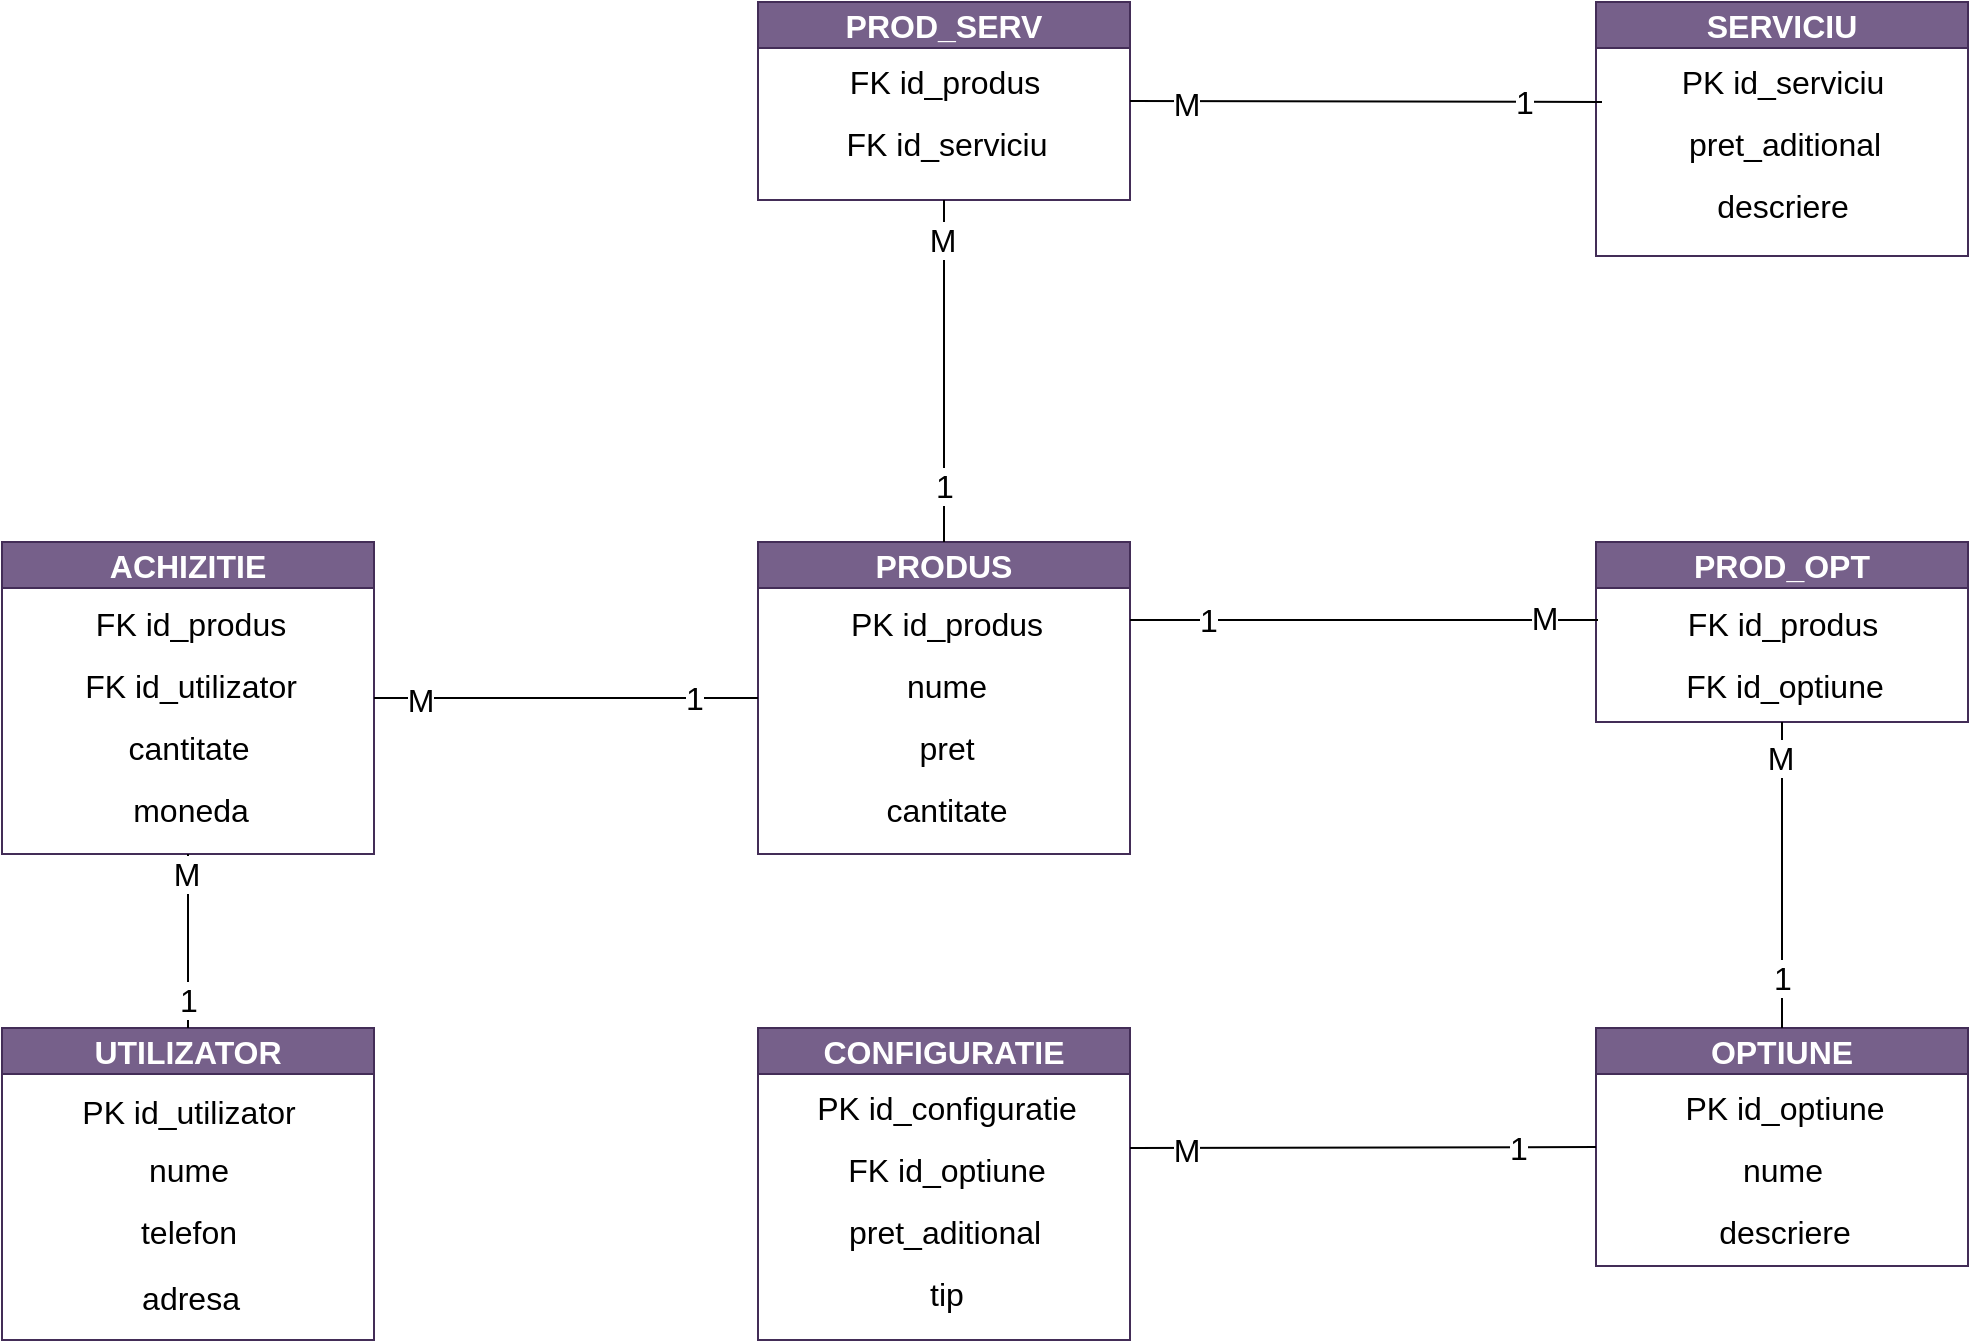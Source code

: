 <mxfile version="21.3.2" type="device">
  <diagram name="Page-1" id="Z1cLhGLD9uSRubTSOpBj">
    <mxGraphModel dx="1900" dy="1256" grid="0" gridSize="10" guides="1" tooltips="1" connect="1" arrows="1" fold="1" page="0" pageScale="1" pageWidth="850" pageHeight="1100" math="0" shadow="0">
      <root>
        <mxCell id="0" />
        <mxCell id="1" parent="0" />
        <mxCell id="xO1XIg9V9NhLw2bQxRjs-2" value="ACHIZITIE" style="swimlane;whiteSpace=wrap;html=1;fontSize=16;fillColor=#76608a;strokeColor=#432D57;fontColor=#ffffff;" vertex="1" parent="1">
          <mxGeometry x="-254" y="51" width="186" height="156" as="geometry" />
        </mxCell>
        <mxCell id="xO1XIg9V9NhLw2bQxRjs-33" value="FK id_produs" style="text;html=1;align=center;verticalAlign=middle;resizable=0;points=[];autosize=1;strokeColor=none;fillColor=none;fontSize=16;" vertex="1" parent="xO1XIg9V9NhLw2bQxRjs-2">
          <mxGeometry x="37" y="25" width="113" height="31" as="geometry" />
        </mxCell>
        <mxCell id="xO1XIg9V9NhLw2bQxRjs-34" value="FK id_utilizator" style="text;html=1;align=center;verticalAlign=middle;resizable=0;points=[];autosize=1;strokeColor=none;fillColor=none;fontSize=16;" vertex="1" parent="xO1XIg9V9NhLw2bQxRjs-2">
          <mxGeometry x="32" y="56" width="124" height="31" as="geometry" />
        </mxCell>
        <mxCell id="xO1XIg9V9NhLw2bQxRjs-35" value="cantitate" style="text;html=1;align=center;verticalAlign=middle;resizable=0;points=[];autosize=1;strokeColor=none;fillColor=none;fontSize=16;" vertex="1" parent="xO1XIg9V9NhLw2bQxRjs-2">
          <mxGeometry x="54" y="87" width="78" height="31" as="geometry" />
        </mxCell>
        <mxCell id="xO1XIg9V9NhLw2bQxRjs-36" value="moneda" style="text;html=1;align=center;verticalAlign=middle;resizable=0;points=[];autosize=1;strokeColor=none;fillColor=none;fontSize=16;" vertex="1" parent="xO1XIg9V9NhLw2bQxRjs-2">
          <mxGeometry x="56" y="118" width="76" height="31" as="geometry" />
        </mxCell>
        <mxCell id="xO1XIg9V9NhLw2bQxRjs-4" value="UTILIZATOR" style="swimlane;whiteSpace=wrap;html=1;fontSize=16;fillColor=#76608a;strokeColor=#432D57;fontColor=#ffffff;" vertex="1" parent="1">
          <mxGeometry x="-254" y="294" width="186" height="156" as="geometry" />
        </mxCell>
        <mxCell id="xO1XIg9V9NhLw2bQxRjs-37" value="PK id_utilizator" style="text;html=1;align=center;verticalAlign=middle;resizable=0;points=[];autosize=1;strokeColor=none;fillColor=none;fontSize=16;" vertex="1" parent="xO1XIg9V9NhLw2bQxRjs-4">
          <mxGeometry x="30.5" y="26" width="125" height="31" as="geometry" />
        </mxCell>
        <mxCell id="xO1XIg9V9NhLw2bQxRjs-39" value="nume" style="text;html=1;align=center;verticalAlign=middle;resizable=0;points=[];autosize=1;strokeColor=none;fillColor=none;fontSize=16;" vertex="1" parent="xO1XIg9V9NhLw2bQxRjs-4">
          <mxGeometry x="64" y="55" width="58" height="31" as="geometry" />
        </mxCell>
        <mxCell id="xO1XIg9V9NhLw2bQxRjs-40" value="telefon" style="text;html=1;align=center;verticalAlign=middle;resizable=0;points=[];autosize=1;strokeColor=none;fillColor=none;fontSize=16;" vertex="1" parent="xO1XIg9V9NhLw2bQxRjs-4">
          <mxGeometry x="60" y="86" width="66" height="31" as="geometry" />
        </mxCell>
        <mxCell id="xO1XIg9V9NhLw2bQxRjs-41" value="adresa" style="text;html=1;align=center;verticalAlign=middle;resizable=0;points=[];autosize=1;strokeColor=none;fillColor=none;fontSize=16;" vertex="1" parent="xO1XIg9V9NhLw2bQxRjs-4">
          <mxGeometry x="60" y="119" width="67" height="31" as="geometry" />
        </mxCell>
        <mxCell id="xO1XIg9V9NhLw2bQxRjs-5" value="PRODUS" style="swimlane;whiteSpace=wrap;html=1;fontSize=16;fillColor=#76608a;strokeColor=#432D57;fontColor=#ffffff;" vertex="1" parent="1">
          <mxGeometry x="124" y="51" width="186" height="156" as="geometry" />
        </mxCell>
        <mxCell id="xO1XIg9V9NhLw2bQxRjs-15" value="PK id_produs" style="text;html=1;align=center;verticalAlign=middle;resizable=0;points=[];autosize=1;strokeColor=none;fillColor=none;fontSize=16;" vertex="1" parent="xO1XIg9V9NhLw2bQxRjs-5">
          <mxGeometry x="36.5" y="25" width="114" height="31" as="geometry" />
        </mxCell>
        <mxCell id="xO1XIg9V9NhLw2bQxRjs-16" value="nume" style="text;html=1;align=center;verticalAlign=middle;resizable=0;points=[];autosize=1;strokeColor=none;fillColor=none;fontSize=16;" vertex="1" parent="xO1XIg9V9NhLw2bQxRjs-5">
          <mxGeometry x="64.5" y="56" width="58" height="31" as="geometry" />
        </mxCell>
        <mxCell id="xO1XIg9V9NhLw2bQxRjs-17" value="pret" style="text;html=1;align=center;verticalAlign=middle;resizable=0;points=[];autosize=1;strokeColor=none;fillColor=none;fontSize=16;" vertex="1" parent="xO1XIg9V9NhLw2bQxRjs-5">
          <mxGeometry x="70.5" y="87" width="46" height="31" as="geometry" />
        </mxCell>
        <mxCell id="xO1XIg9V9NhLw2bQxRjs-18" value="cantitate" style="text;html=1;align=center;verticalAlign=middle;resizable=0;points=[];autosize=1;strokeColor=none;fillColor=none;fontSize=16;" vertex="1" parent="xO1XIg9V9NhLw2bQxRjs-5">
          <mxGeometry x="54.5" y="118" width="78" height="31" as="geometry" />
        </mxCell>
        <mxCell id="xO1XIg9V9NhLw2bQxRjs-6" value="PROD_SERV" style="swimlane;whiteSpace=wrap;html=1;fontSize=16;fillColor=#76608a;strokeColor=#432D57;fontColor=#ffffff;startSize=23;" vertex="1" parent="1">
          <mxGeometry x="124" y="-219" width="186" height="99" as="geometry" />
        </mxCell>
        <mxCell id="xO1XIg9V9NhLw2bQxRjs-19" value="FK id_produs" style="text;html=1;align=center;verticalAlign=middle;resizable=0;points=[];autosize=1;strokeColor=none;fillColor=none;fontSize=16;" vertex="1" parent="xO1XIg9V9NhLw2bQxRjs-6">
          <mxGeometry x="36.5" y="24" width="113" height="31" as="geometry" />
        </mxCell>
        <mxCell id="xO1XIg9V9NhLw2bQxRjs-20" value="FK id_serviciu" style="text;html=1;align=center;verticalAlign=middle;resizable=0;points=[];autosize=1;strokeColor=none;fillColor=none;fontSize=16;" vertex="1" parent="xO1XIg9V9NhLw2bQxRjs-6">
          <mxGeometry x="35" y="55" width="118" height="31" as="geometry" />
        </mxCell>
        <mxCell id="xO1XIg9V9NhLw2bQxRjs-7" value="SERVICIU" style="swimlane;whiteSpace=wrap;html=1;fontSize=16;fillColor=#76608a;strokeColor=#432D57;fontColor=#ffffff;" vertex="1" parent="1">
          <mxGeometry x="543" y="-219" width="186" height="127" as="geometry" />
        </mxCell>
        <mxCell id="xO1XIg9V9NhLw2bQxRjs-21" value="PK id_serviciu" style="text;html=1;align=center;verticalAlign=middle;resizable=0;points=[];autosize=1;strokeColor=none;fillColor=none;fontSize=16;" vertex="1" parent="xO1XIg9V9NhLw2bQxRjs-7">
          <mxGeometry x="33.5" y="24" width="119" height="31" as="geometry" />
        </mxCell>
        <mxCell id="xO1XIg9V9NhLw2bQxRjs-22" value="pret_aditional" style="text;html=1;align=center;verticalAlign=middle;resizable=0;points=[];autosize=1;strokeColor=none;fillColor=none;fontSize=16;" vertex="1" parent="xO1XIg9V9NhLw2bQxRjs-7">
          <mxGeometry x="36.5" y="55" width="114" height="31" as="geometry" />
        </mxCell>
        <mxCell id="xO1XIg9V9NhLw2bQxRjs-23" value="descriere" style="text;html=1;align=center;verticalAlign=middle;resizable=0;points=[];autosize=1;strokeColor=none;fillColor=none;fontSize=16;" vertex="1" parent="xO1XIg9V9NhLw2bQxRjs-7">
          <mxGeometry x="51" y="86" width="84" height="31" as="geometry" />
        </mxCell>
        <mxCell id="xO1XIg9V9NhLw2bQxRjs-8" value="PROD_OPT" style="swimlane;whiteSpace=wrap;html=1;fontSize=16;fillColor=#76608a;strokeColor=#432D57;fontColor=#ffffff;" vertex="1" parent="1">
          <mxGeometry x="543" y="51" width="186" height="90" as="geometry" />
        </mxCell>
        <mxCell id="xO1XIg9V9NhLw2bQxRjs-24" value="FK id_produs" style="text;html=1;align=center;verticalAlign=middle;resizable=0;points=[];autosize=1;strokeColor=none;fillColor=none;fontSize=16;" vertex="1" parent="xO1XIg9V9NhLw2bQxRjs-8">
          <mxGeometry x="36.5" y="25" width="113" height="31" as="geometry" />
        </mxCell>
        <mxCell id="xO1XIg9V9NhLw2bQxRjs-25" value="FK id_optiune" style="text;html=1;align=center;verticalAlign=middle;resizable=0;points=[];autosize=1;strokeColor=none;fillColor=none;fontSize=16;" vertex="1" parent="xO1XIg9V9NhLw2bQxRjs-8">
          <mxGeometry x="35" y="56" width="117" height="31" as="geometry" />
        </mxCell>
        <mxCell id="xO1XIg9V9NhLw2bQxRjs-9" value="OPTIUNE" style="swimlane;whiteSpace=wrap;html=1;fontSize=16;fillColor=#76608a;strokeColor=#432D57;fontColor=#ffffff;startSize=23;" vertex="1" parent="1">
          <mxGeometry x="543" y="294" width="186" height="119" as="geometry" />
        </mxCell>
        <mxCell id="xO1XIg9V9NhLw2bQxRjs-26" value="PK id_optiune" style="text;html=1;align=center;verticalAlign=middle;resizable=0;points=[];autosize=1;strokeColor=none;fillColor=none;fontSize=16;" vertex="1" parent="xO1XIg9V9NhLw2bQxRjs-9">
          <mxGeometry x="34.5" y="24" width="118" height="31" as="geometry" />
        </mxCell>
        <mxCell id="xO1XIg9V9NhLw2bQxRjs-27" value="nume" style="text;html=1;align=center;verticalAlign=middle;resizable=0;points=[];autosize=1;strokeColor=none;fillColor=none;fontSize=16;" vertex="1" parent="xO1XIg9V9NhLw2bQxRjs-9">
          <mxGeometry x="64" y="55" width="58" height="31" as="geometry" />
        </mxCell>
        <mxCell id="xO1XIg9V9NhLw2bQxRjs-28" value="descriere" style="text;html=1;align=center;verticalAlign=middle;resizable=0;points=[];autosize=1;strokeColor=none;fillColor=none;fontSize=16;" vertex="1" parent="xO1XIg9V9NhLw2bQxRjs-9">
          <mxGeometry x="51.5" y="86" width="84" height="31" as="geometry" />
        </mxCell>
        <mxCell id="xO1XIg9V9NhLw2bQxRjs-10" value="CONFIGURATIE" style="swimlane;whiteSpace=wrap;html=1;fontSize=16;fillColor=#76608a;strokeColor=#432D57;fontColor=#ffffff;" vertex="1" parent="1">
          <mxGeometry x="124" y="294" width="186" height="156" as="geometry" />
        </mxCell>
        <mxCell id="xO1XIg9V9NhLw2bQxRjs-29" value="PK id_configuratie" style="text;html=1;align=center;verticalAlign=middle;resizable=0;points=[];autosize=1;strokeColor=none;fillColor=none;fontSize=16;" vertex="1" parent="xO1XIg9V9NhLw2bQxRjs-10">
          <mxGeometry x="20" y="24" width="148" height="31" as="geometry" />
        </mxCell>
        <mxCell id="xO1XIg9V9NhLw2bQxRjs-30" value="FK id_optiune" style="text;html=1;align=center;verticalAlign=middle;resizable=0;points=[];autosize=1;strokeColor=none;fillColor=none;fontSize=16;" vertex="1" parent="xO1XIg9V9NhLw2bQxRjs-10">
          <mxGeometry x="35.5" y="55" width="117" height="31" as="geometry" />
        </mxCell>
        <mxCell id="xO1XIg9V9NhLw2bQxRjs-32" value="pret_aditional" style="text;html=1;align=center;verticalAlign=middle;resizable=0;points=[];autosize=1;strokeColor=none;fillColor=none;fontSize=16;" vertex="1" parent="xO1XIg9V9NhLw2bQxRjs-10">
          <mxGeometry x="36" y="86" width="114" height="31" as="geometry" />
        </mxCell>
        <mxCell id="xO1XIg9V9NhLw2bQxRjs-31" value="tip" style="text;html=1;align=center;verticalAlign=middle;resizable=0;points=[];autosize=1;strokeColor=none;fillColor=none;fontSize=16;" vertex="1" parent="xO1XIg9V9NhLw2bQxRjs-10">
          <mxGeometry x="76" y="117" width="35" height="31" as="geometry" />
        </mxCell>
        <mxCell id="xO1XIg9V9NhLw2bQxRjs-48" value="" style="endArrow=none;html=1;rounded=0;fontSize=12;startSize=8;endSize=8;curved=1;exitX=0.5;exitY=0;exitDx=0;exitDy=0;entryX=0.5;entryY=1;entryDx=0;entryDy=0;" edge="1" parent="1" source="xO1XIg9V9NhLw2bQxRjs-4" target="xO1XIg9V9NhLw2bQxRjs-2">
          <mxGeometry width="50" height="50" relative="1" as="geometry">
            <mxPoint x="-34" y="243" as="sourcePoint" />
            <mxPoint x="16" y="193" as="targetPoint" />
          </mxGeometry>
        </mxCell>
        <mxCell id="xO1XIg9V9NhLw2bQxRjs-49" value="1" style="edgeLabel;html=1;align=center;verticalAlign=middle;resizable=0;points=[];fontSize=16;" vertex="1" connectable="0" parent="xO1XIg9V9NhLw2bQxRjs-48">
          <mxGeometry x="-0.667" relative="1" as="geometry">
            <mxPoint as="offset" />
          </mxGeometry>
        </mxCell>
        <mxCell id="xO1XIg9V9NhLw2bQxRjs-50" value="M" style="edgeLabel;html=1;align=center;verticalAlign=middle;resizable=0;points=[];fontSize=16;" vertex="1" connectable="0" parent="xO1XIg9V9NhLw2bQxRjs-48">
          <mxGeometry x="0.766" y="1" relative="1" as="geometry">
            <mxPoint as="offset" />
          </mxGeometry>
        </mxCell>
        <mxCell id="xO1XIg9V9NhLw2bQxRjs-52" value="" style="endArrow=none;html=1;rounded=0;fontSize=12;startSize=8;endSize=8;curved=1;exitX=0;exitY=0.5;exitDx=0;exitDy=0;entryX=1;entryY=0.5;entryDx=0;entryDy=0;" edge="1" parent="1" source="xO1XIg9V9NhLw2bQxRjs-5" target="xO1XIg9V9NhLw2bQxRjs-2">
          <mxGeometry width="50" height="50" relative="1" as="geometry">
            <mxPoint x="-151" y="304" as="sourcePoint" />
            <mxPoint x="-151" y="217" as="targetPoint" />
          </mxGeometry>
        </mxCell>
        <mxCell id="xO1XIg9V9NhLw2bQxRjs-53" value="1" style="edgeLabel;html=1;align=center;verticalAlign=middle;resizable=0;points=[];fontSize=16;" vertex="1" connectable="0" parent="xO1XIg9V9NhLw2bQxRjs-52">
          <mxGeometry x="-0.667" relative="1" as="geometry">
            <mxPoint as="offset" />
          </mxGeometry>
        </mxCell>
        <mxCell id="xO1XIg9V9NhLw2bQxRjs-54" value="M" style="edgeLabel;html=1;align=center;verticalAlign=middle;resizable=0;points=[];fontSize=16;" vertex="1" connectable="0" parent="xO1XIg9V9NhLw2bQxRjs-52">
          <mxGeometry x="0.766" y="1" relative="1" as="geometry">
            <mxPoint as="offset" />
          </mxGeometry>
        </mxCell>
        <mxCell id="xO1XIg9V9NhLw2bQxRjs-55" value="" style="endArrow=none;html=1;rounded=0;fontSize=12;startSize=8;endSize=8;curved=1;exitX=1;exitY=0.25;exitDx=0;exitDy=0;" edge="1" parent="1" source="xO1XIg9V9NhLw2bQxRjs-5">
          <mxGeometry width="50" height="50" relative="1" as="geometry">
            <mxPoint x="134" y="139" as="sourcePoint" />
            <mxPoint x="544" y="90" as="targetPoint" />
          </mxGeometry>
        </mxCell>
        <mxCell id="xO1XIg9V9NhLw2bQxRjs-56" value="1" style="edgeLabel;html=1;align=center;verticalAlign=middle;resizable=0;points=[];fontSize=16;" vertex="1" connectable="0" parent="xO1XIg9V9NhLw2bQxRjs-55">
          <mxGeometry x="-0.667" relative="1" as="geometry">
            <mxPoint as="offset" />
          </mxGeometry>
        </mxCell>
        <mxCell id="xO1XIg9V9NhLw2bQxRjs-57" value="M" style="edgeLabel;html=1;align=center;verticalAlign=middle;resizable=0;points=[];fontSize=16;" vertex="1" connectable="0" parent="xO1XIg9V9NhLw2bQxRjs-55">
          <mxGeometry x="0.766" y="1" relative="1" as="geometry">
            <mxPoint as="offset" />
          </mxGeometry>
        </mxCell>
        <mxCell id="xO1XIg9V9NhLw2bQxRjs-58" value="" style="endArrow=none;html=1;rounded=0;fontSize=12;startSize=8;endSize=8;curved=1;exitX=0.5;exitY=0;exitDx=0;exitDy=0;entryX=0.5;entryY=1;entryDx=0;entryDy=0;" edge="1" parent="1" source="xO1XIg9V9NhLw2bQxRjs-9" target="xO1XIg9V9NhLw2bQxRjs-8">
          <mxGeometry width="50" height="50" relative="1" as="geometry">
            <mxPoint x="144" y="149" as="sourcePoint" />
            <mxPoint x="-48" y="149" as="targetPoint" />
          </mxGeometry>
        </mxCell>
        <mxCell id="xO1XIg9V9NhLw2bQxRjs-59" value="1" style="edgeLabel;html=1;align=center;verticalAlign=middle;resizable=0;points=[];fontSize=16;" vertex="1" connectable="0" parent="xO1XIg9V9NhLw2bQxRjs-58">
          <mxGeometry x="-0.667" relative="1" as="geometry">
            <mxPoint as="offset" />
          </mxGeometry>
        </mxCell>
        <mxCell id="xO1XIg9V9NhLw2bQxRjs-60" value="M" style="edgeLabel;html=1;align=center;verticalAlign=middle;resizable=0;points=[];fontSize=16;" vertex="1" connectable="0" parent="xO1XIg9V9NhLw2bQxRjs-58">
          <mxGeometry x="0.766" y="1" relative="1" as="geometry">
            <mxPoint as="offset" />
          </mxGeometry>
        </mxCell>
        <mxCell id="xO1XIg9V9NhLw2bQxRjs-61" value="" style="endArrow=none;html=1;rounded=0;fontSize=12;startSize=8;endSize=8;curved=1;exitX=0;exitY=0.5;exitDx=0;exitDy=0;" edge="1" parent="1" source="xO1XIg9V9NhLw2bQxRjs-9">
          <mxGeometry width="50" height="50" relative="1" as="geometry">
            <mxPoint x="154" y="159" as="sourcePoint" />
            <mxPoint x="310" y="354" as="targetPoint" />
          </mxGeometry>
        </mxCell>
        <mxCell id="xO1XIg9V9NhLw2bQxRjs-62" value="1" style="edgeLabel;html=1;align=center;verticalAlign=middle;resizable=0;points=[];fontSize=16;" vertex="1" connectable="0" parent="xO1XIg9V9NhLw2bQxRjs-61">
          <mxGeometry x="-0.667" relative="1" as="geometry">
            <mxPoint as="offset" />
          </mxGeometry>
        </mxCell>
        <mxCell id="xO1XIg9V9NhLw2bQxRjs-63" value="M" style="edgeLabel;html=1;align=center;verticalAlign=middle;resizable=0;points=[];fontSize=16;" vertex="1" connectable="0" parent="xO1XIg9V9NhLw2bQxRjs-61">
          <mxGeometry x="0.766" y="1" relative="1" as="geometry">
            <mxPoint as="offset" />
          </mxGeometry>
        </mxCell>
        <mxCell id="xO1XIg9V9NhLw2bQxRjs-64" value="" style="endArrow=none;html=1;rounded=0;fontSize=12;startSize=8;endSize=8;curved=1;exitX=0.5;exitY=0;exitDx=0;exitDy=0;entryX=0.5;entryY=1;entryDx=0;entryDy=0;" edge="1" parent="1" source="xO1XIg9V9NhLw2bQxRjs-5" target="xO1XIg9V9NhLw2bQxRjs-6">
          <mxGeometry width="50" height="50" relative="1" as="geometry">
            <mxPoint x="164" y="169" as="sourcePoint" />
            <mxPoint x="-28" y="169" as="targetPoint" />
          </mxGeometry>
        </mxCell>
        <mxCell id="xO1XIg9V9NhLw2bQxRjs-65" value="1" style="edgeLabel;html=1;align=center;verticalAlign=middle;resizable=0;points=[];fontSize=16;" vertex="1" connectable="0" parent="xO1XIg9V9NhLw2bQxRjs-64">
          <mxGeometry x="-0.667" relative="1" as="geometry">
            <mxPoint as="offset" />
          </mxGeometry>
        </mxCell>
        <mxCell id="xO1XIg9V9NhLw2bQxRjs-66" value="M" style="edgeLabel;html=1;align=center;verticalAlign=middle;resizable=0;points=[];fontSize=16;" vertex="1" connectable="0" parent="xO1XIg9V9NhLw2bQxRjs-64">
          <mxGeometry x="0.766" y="1" relative="1" as="geometry">
            <mxPoint as="offset" />
          </mxGeometry>
        </mxCell>
        <mxCell id="xO1XIg9V9NhLw2bQxRjs-67" value="" style="endArrow=none;html=1;rounded=0;fontSize=12;startSize=8;endSize=8;curved=1;entryX=1;entryY=0.5;entryDx=0;entryDy=0;" edge="1" parent="1" target="xO1XIg9V9NhLw2bQxRjs-6">
          <mxGeometry width="50" height="50" relative="1" as="geometry">
            <mxPoint x="546" y="-169" as="sourcePoint" />
            <mxPoint x="-18" y="179" as="targetPoint" />
          </mxGeometry>
        </mxCell>
        <mxCell id="xO1XIg9V9NhLw2bQxRjs-68" value="1" style="edgeLabel;html=1;align=center;verticalAlign=middle;resizable=0;points=[];fontSize=16;" vertex="1" connectable="0" parent="xO1XIg9V9NhLw2bQxRjs-67">
          <mxGeometry x="-0.667" relative="1" as="geometry">
            <mxPoint as="offset" />
          </mxGeometry>
        </mxCell>
        <mxCell id="xO1XIg9V9NhLw2bQxRjs-69" value="M" style="edgeLabel;html=1;align=center;verticalAlign=middle;resizable=0;points=[];fontSize=16;" vertex="1" connectable="0" parent="xO1XIg9V9NhLw2bQxRjs-67">
          <mxGeometry x="0.766" y="1" relative="1" as="geometry">
            <mxPoint as="offset" />
          </mxGeometry>
        </mxCell>
      </root>
    </mxGraphModel>
  </diagram>
</mxfile>
